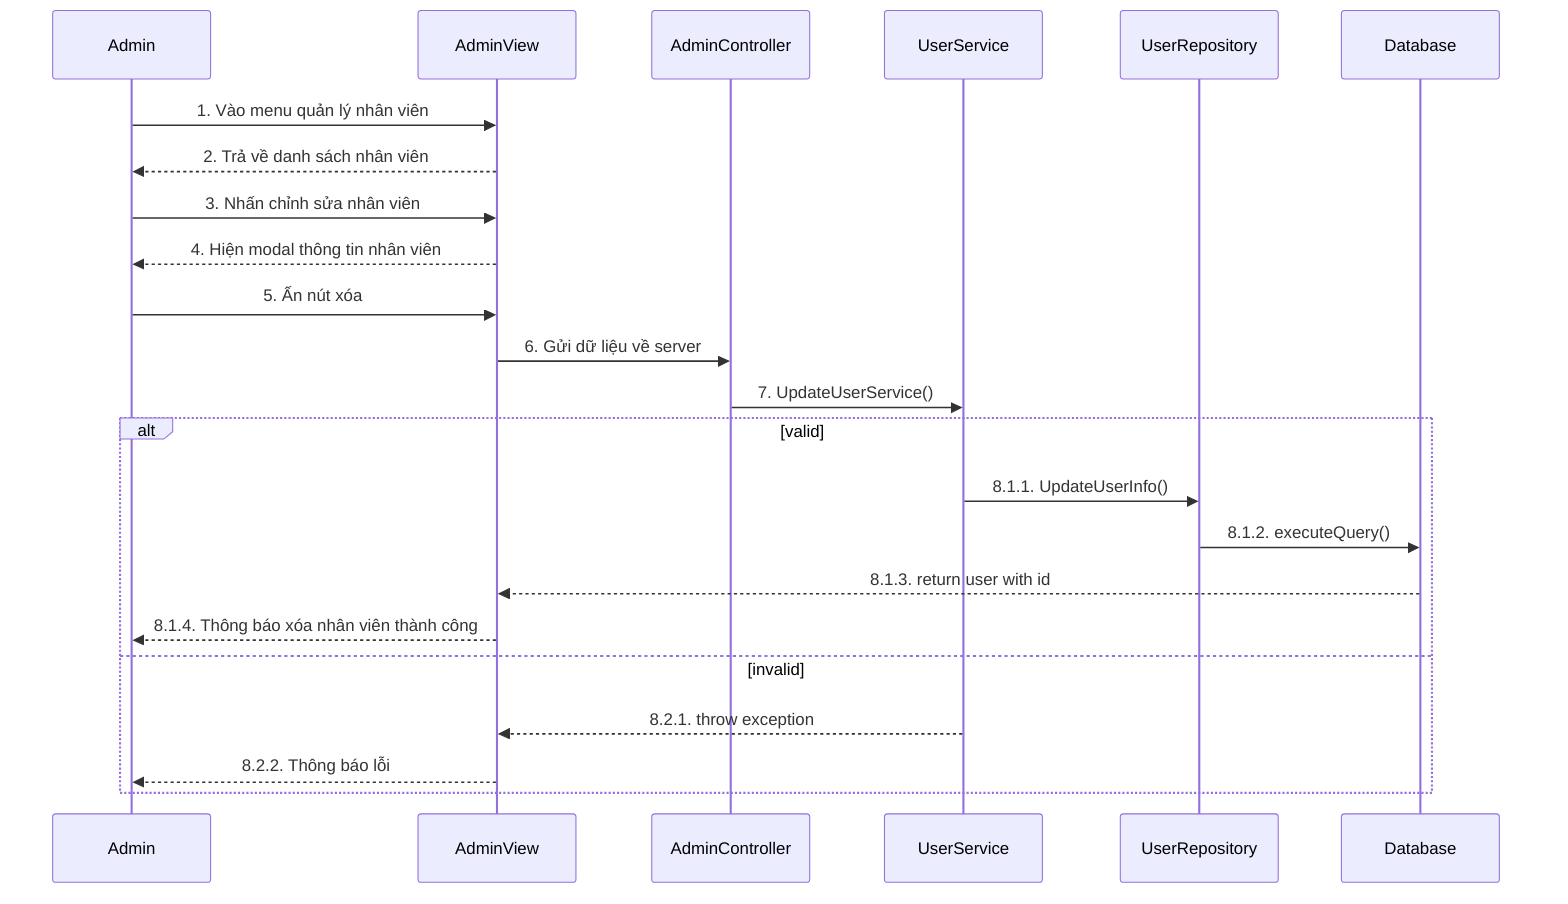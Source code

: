 sequenceDiagram
    participant Admin
    participant AdminView
    participant AdminController
    participant UserService
    participant UserRepository
    participant Database

    Admin->>AdminView: 1. Vào menu quản lý nhân viên
    AdminView-->>Admin: 2. Trả về danh sách nhân viên
    Admin->>AdminView: 3. Nhấn chỉnh sửa nhân viên
    AdminView-->>Admin: 4. Hiện modal thông tin nhân viên
    Admin->>AdminView: 5. Ấn nút xóa
    
    AdminView->>AdminController: 6. Gửi dữ liệu về server
    AdminController->>UserService: 7. UpdateUserService()

    alt valid
        UserService->>UserRepository: 8.1.1. UpdateUserInfo()
        UserRepository->>Database: 8.1.2. executeQuery()
        
        Database-->>AdminView: 8.1.3. return user with id
        AdminView-->>Admin: 8.1.4. Thông báo xóa nhân viên thành công
    else invalid
        UserService-->>AdminView: 8.2.1. throw exception
        AdminView-->>Admin: 8.2.2. Thông báo lỗi
    end